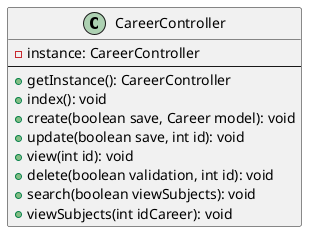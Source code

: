 @startuml

class CareerController {
    - instance: CareerController
    ---
    + getInstance(): CareerController
    + index(): void
    + create(boolean save, Career model): void
    + update(boolean save, int id): void
    + view(int id): void
    + delete(boolean validation, int id): void
    + search(boolean viewSubjects): void
    + viewSubjects(int idCareer): void
}

@enduml